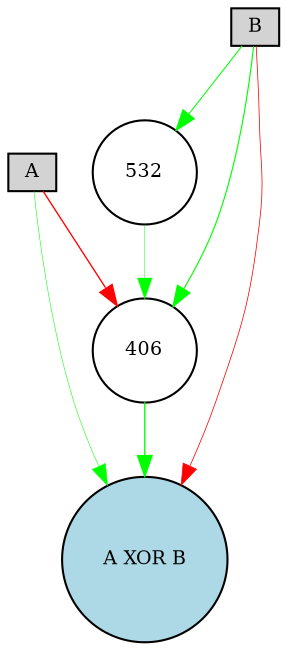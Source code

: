 digraph {
	node [fontsize=9 height=0.2 shape=circle width=0.2]
	A [fillcolor=lightgray shape=box style=filled]
	B [fillcolor=lightgray shape=box style=filled]
	"A XOR B" [fillcolor=lightblue style=filled]
	532 [fillcolor=white style=filled]
	406 [fillcolor=white style=filled]
	B -> "A XOR B" [color=red penwidth=0.36573684599066025 style=solid]
	B -> 406 [color=green penwidth=0.5473916893135212 style=solid]
	406 -> "A XOR B" [color=green penwidth=0.6464839727141686 style=solid]
	A -> 406 [color=red penwidth=0.6444559578780695 style=solid]
	B -> 532 [color=green penwidth=0.4912717169027089 style=solid]
	532 -> 406 [color=green penwidth=0.21738595276504508 style=solid]
	A -> "A XOR B" [color=green penwidth=0.25336250220097434 style=solid]
}
